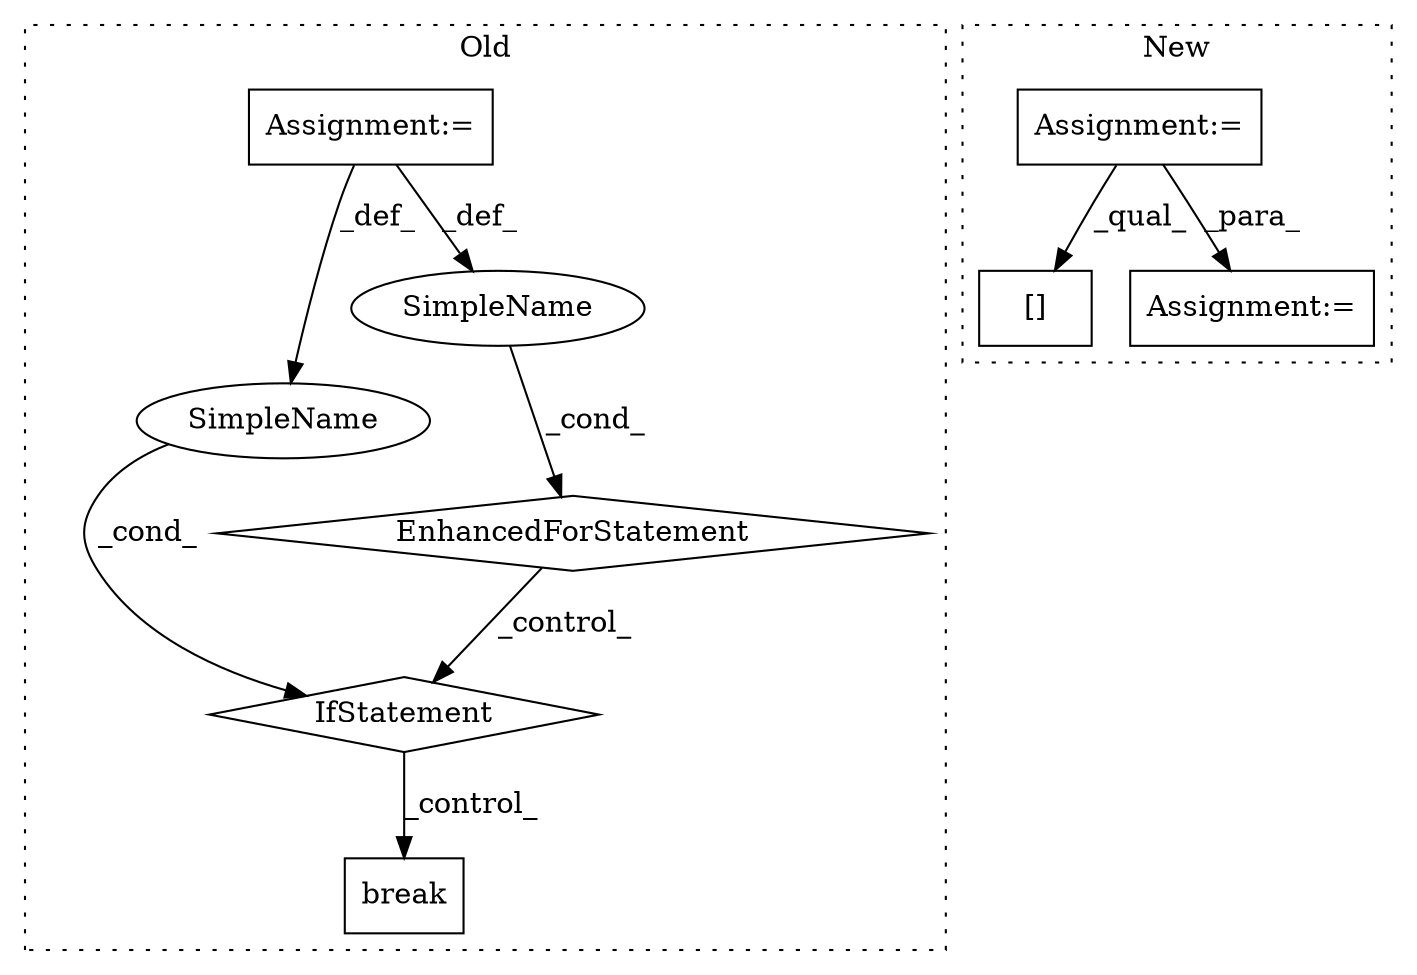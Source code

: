 digraph G {
subgraph cluster0 {
1 [label="break" a="10" s="5557" l="6" shape="box"];
3 [label="IfStatement" a="25" s="5511,5539" l="4,2" shape="diamond"];
4 [label="SimpleName" a="42" s="" l="" shape="ellipse"];
6 [label="SimpleName" a="42" s="5426" l="1" shape="ellipse"];
7 [label="EnhancedForStatement" a="70" s="5357,5438" l="65,2" shape="diamond"];
8 [label="Assignment:=" a="7" s="5357,5438" l="65,2" shape="box"];
label = "Old";
style="dotted";
}
subgraph cluster1 {
2 [label="[]" a="2" s="6113,6127" l="13,1" shape="box"];
5 [label="Assignment:=" a="7" s="5691" l="57" shape="box"];
9 [label="Assignment:=" a="7" s="6620,6750" l="91,2" shape="box"];
label = "New";
style="dotted";
}
3 -> 1 [label="_control_"];
4 -> 3 [label="_cond_"];
5 -> 9 [label="_para_"];
5 -> 2 [label="_qual_"];
6 -> 7 [label="_cond_"];
7 -> 3 [label="_control_"];
8 -> 6 [label="_def_"];
8 -> 4 [label="_def_"];
}